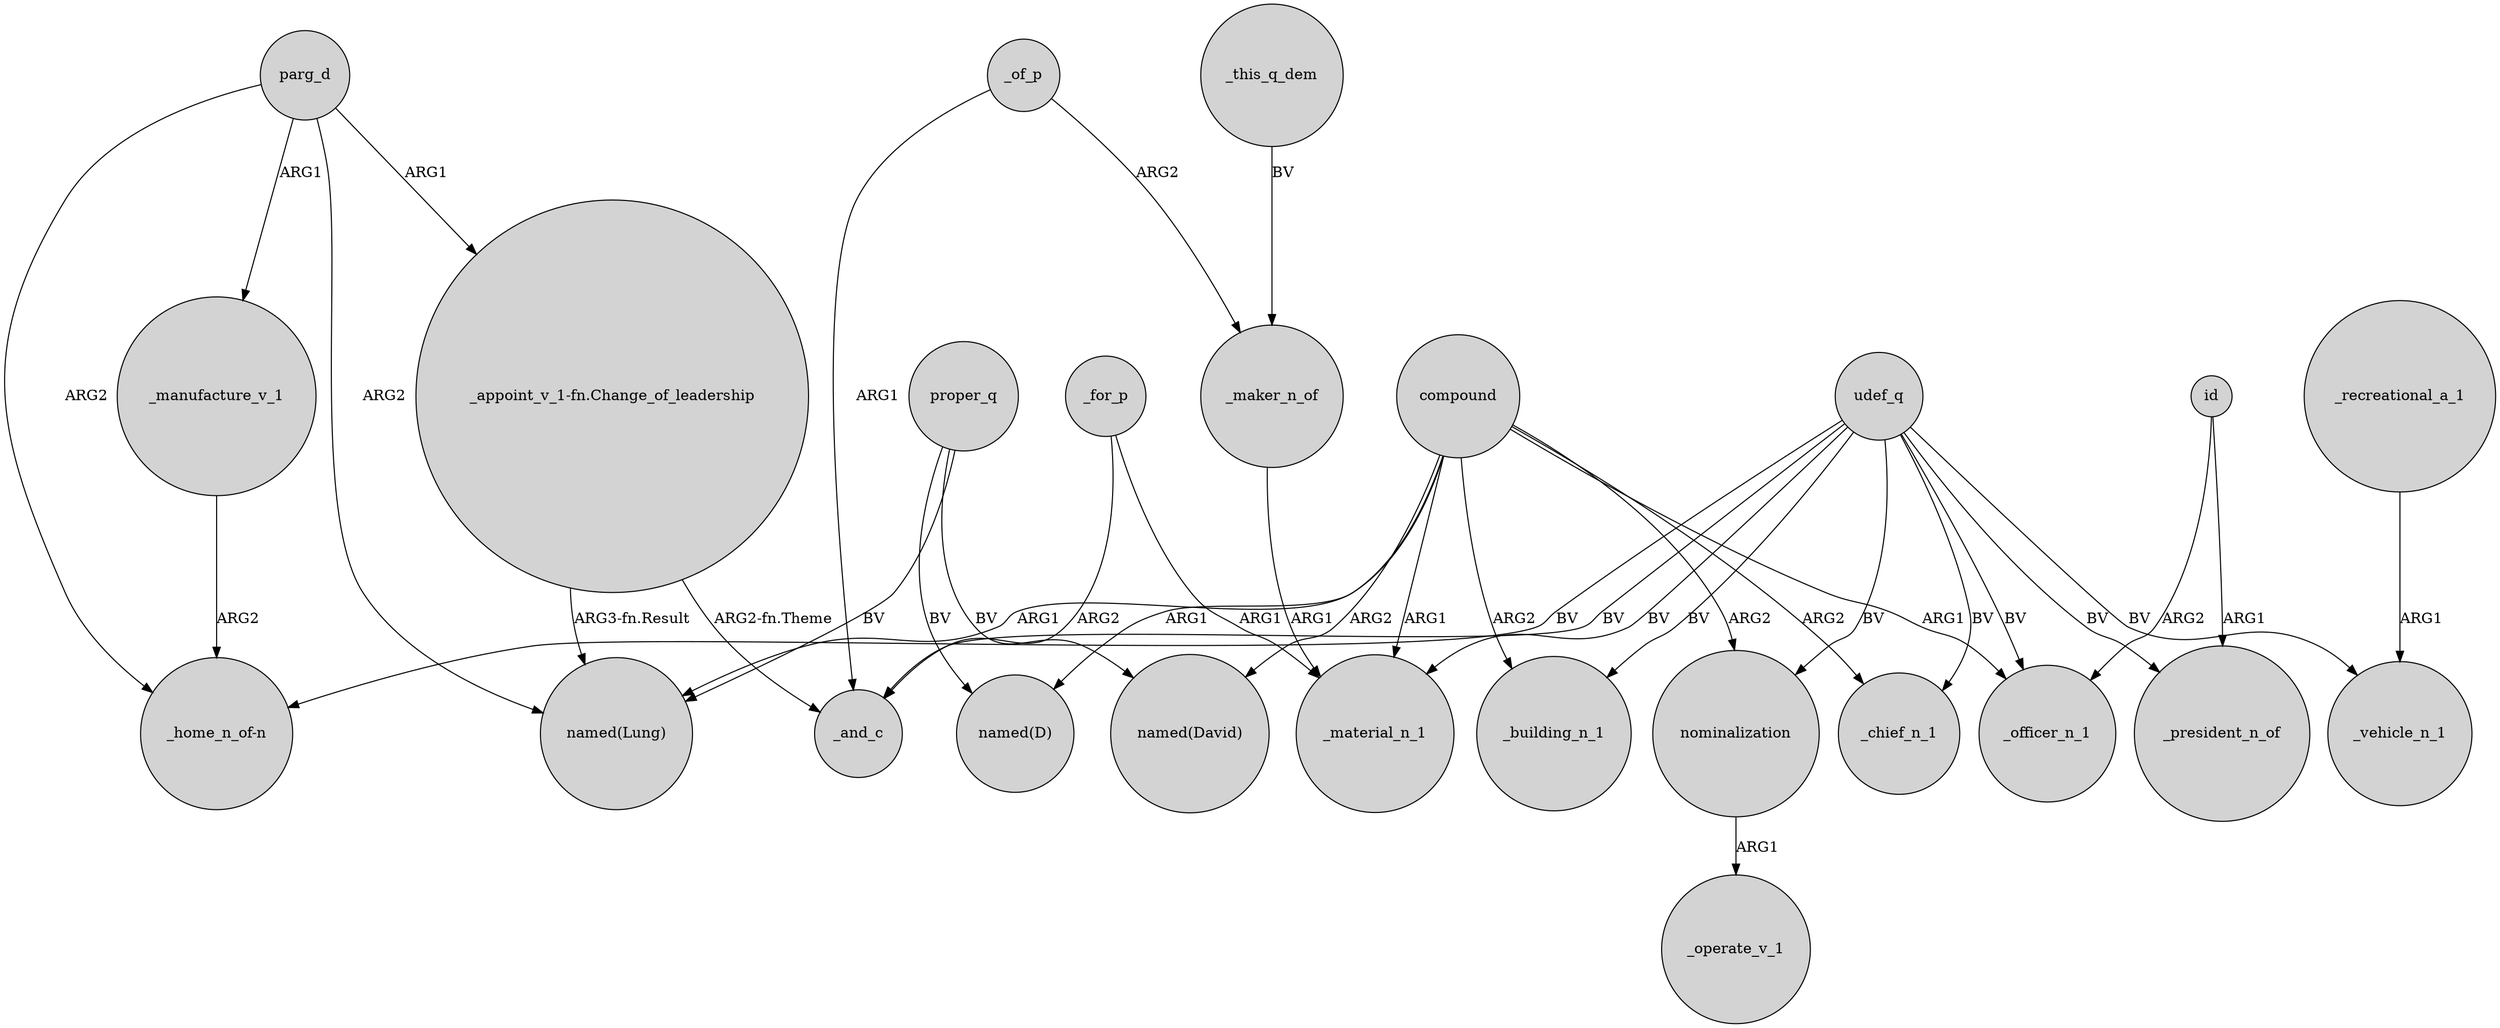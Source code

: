 digraph {
	node [shape=circle style=filled]
	nominalization -> _operate_v_1 [label=ARG1]
	"_appoint_v_1-fn.Change_of_leadership" -> "named(Lung)" [label="ARG3-fn.Result"]
	udef_q -> _building_n_1 [label=BV]
	compound -> _material_n_1 [label=ARG1]
	id -> _president_n_of [label=ARG1]
	udef_q -> "_home_n_of-n" [label=BV]
	_of_p -> _maker_n_of [label=ARG2]
	_manufacture_v_1 -> "_home_n_of-n" [label=ARG2]
	compound -> "named(Lung)" [label=ARG1]
	_for_p -> _and_c [label=ARG2]
	_recreational_a_1 -> _vehicle_n_1 [label=ARG1]
	compound -> nominalization [label=ARG2]
	udef_q -> _vehicle_n_1 [label=BV]
	compound -> _chief_n_1 [label=ARG2]
	compound -> _officer_n_1 [label=ARG1]
	"_appoint_v_1-fn.Change_of_leadership" -> _and_c [label="ARG2-fn.Theme"]
	parg_d -> _manufacture_v_1 [label=ARG1]
	udef_q -> _chief_n_1 [label=BV]
	udef_q -> _president_n_of [label=BV]
	id -> _officer_n_1 [label=ARG2]
	compound -> "named(David)" [label=ARG2]
	udef_q -> _officer_n_1 [label=BV]
	parg_d -> "_appoint_v_1-fn.Change_of_leadership" [label=ARG1]
	_of_p -> _and_c [label=ARG1]
	udef_q -> nominalization [label=BV]
	parg_d -> "named(Lung)" [label=ARG2]
	_this_q_dem -> _maker_n_of [label=BV]
	proper_q -> "named(D)" [label=BV]
	proper_q -> "named(Lung)" [label=BV]
	parg_d -> "_home_n_of-n" [label=ARG2]
	proper_q -> "named(David)" [label=BV]
	udef_q -> _and_c [label=BV]
	_maker_n_of -> _material_n_1 [label=ARG1]
	udef_q -> _material_n_1 [label=BV]
	compound -> _building_n_1 [label=ARG2]
	compound -> "named(D)" [label=ARG1]
	_for_p -> _material_n_1 [label=ARG1]
}
